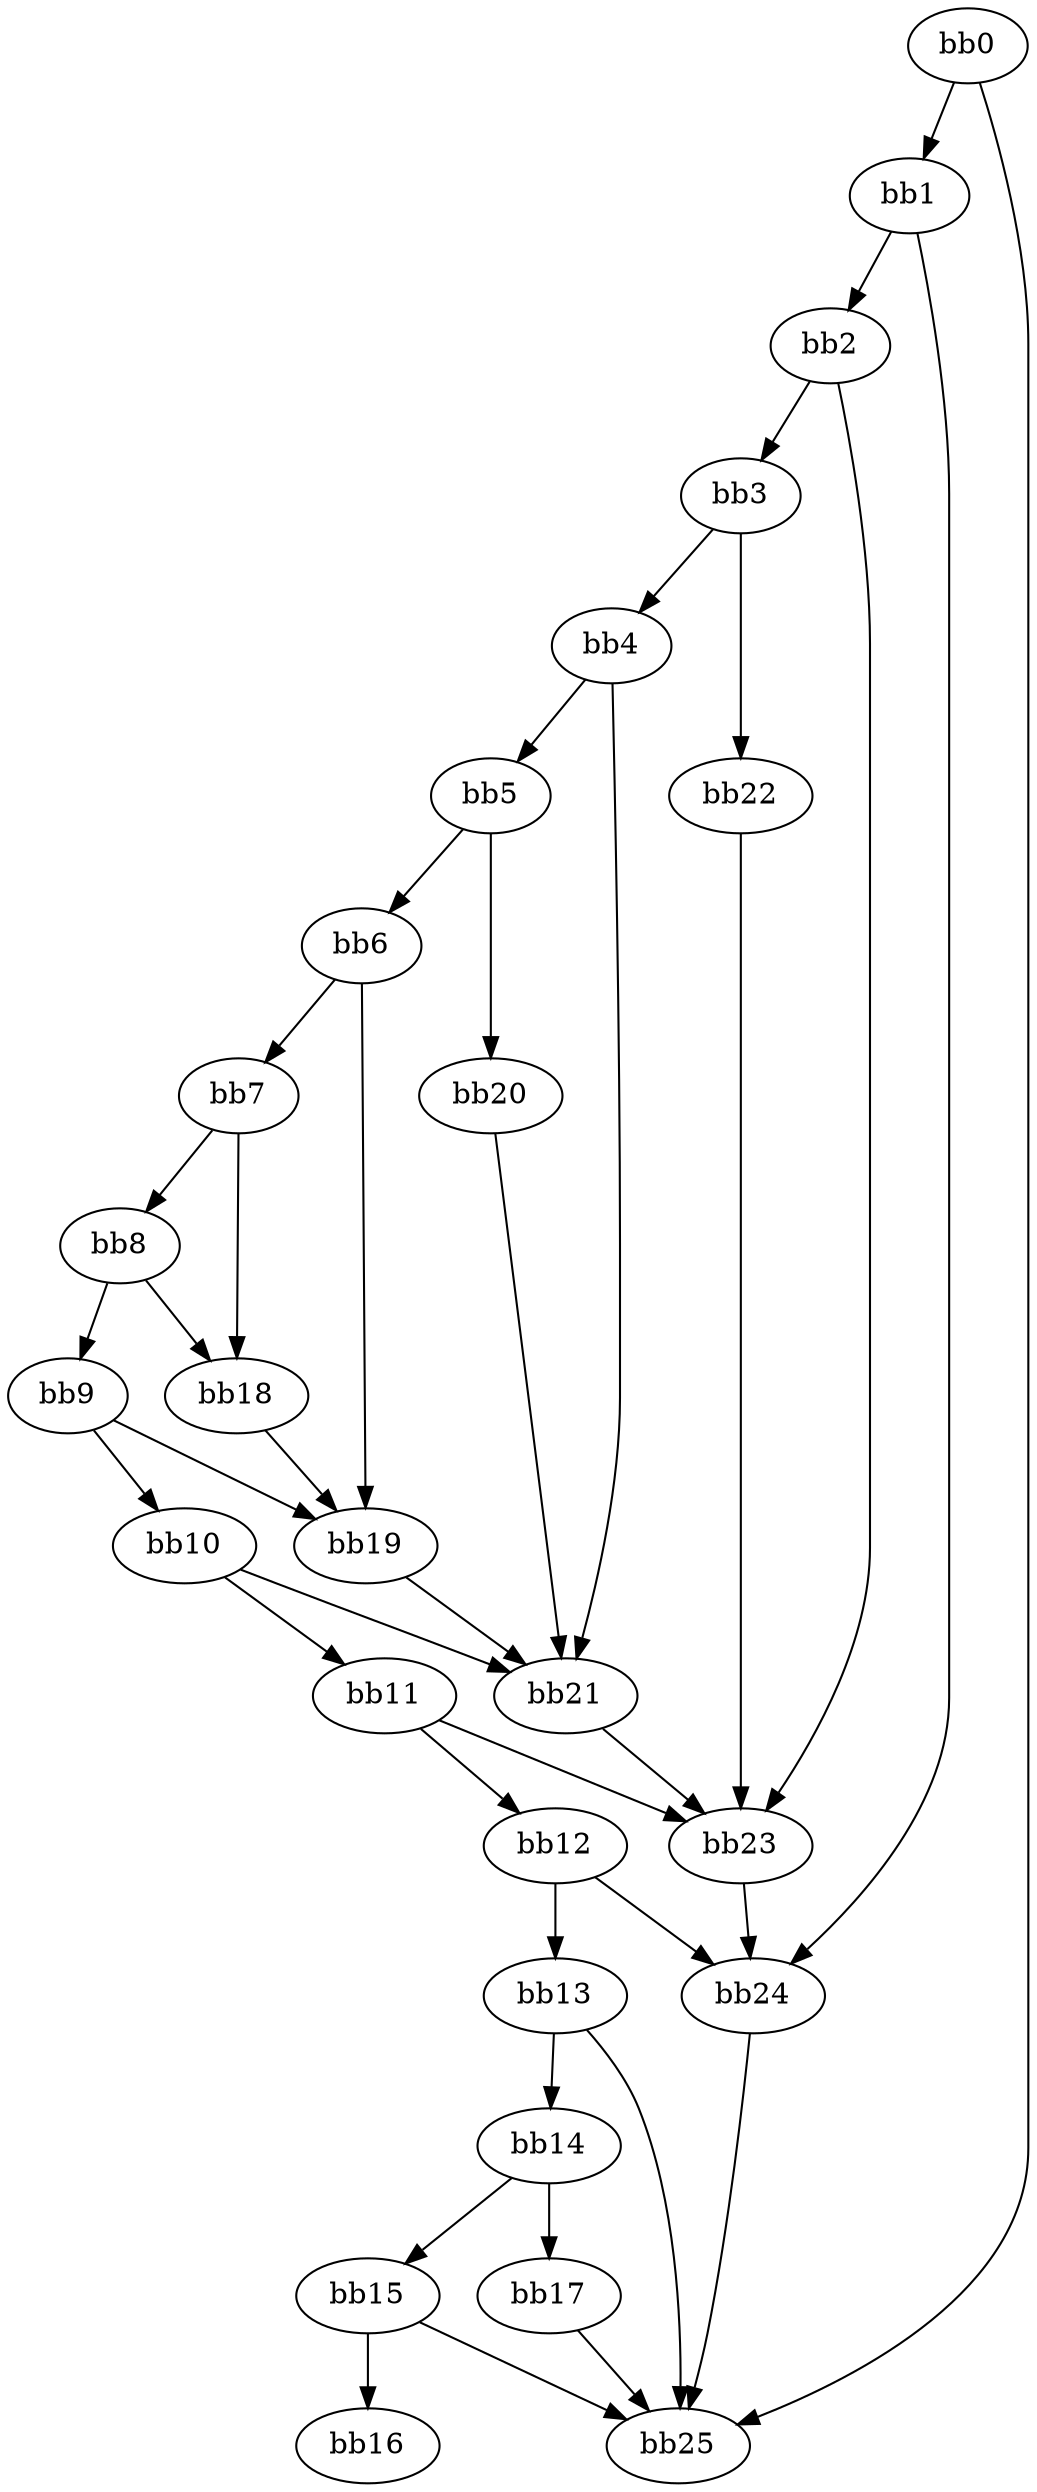 digraph {
    0 [ label = "bb0\l" ]
    1 [ label = "bb1\l" ]
    2 [ label = "bb2\l" ]
    3 [ label = "bb3\l" ]
    4 [ label = "bb4\l" ]
    5 [ label = "bb5\l" ]
    6 [ label = "bb6\l" ]
    7 [ label = "bb7\l" ]
    8 [ label = "bb8\l" ]
    9 [ label = "bb9\l" ]
    10 [ label = "bb10\l" ]
    11 [ label = "bb11\l" ]
    12 [ label = "bb12\l" ]
    13 [ label = "bb13\l" ]
    14 [ label = "bb14\l" ]
    15 [ label = "bb15\l" ]
    16 [ label = "bb16\l" ]
    17 [ label = "bb17\l" ]
    18 [ label = "bb18\l" ]
    19 [ label = "bb19\l" ]
    20 [ label = "bb20\l" ]
    21 [ label = "bb21\l" ]
    22 [ label = "bb22\l" ]
    23 [ label = "bb23\l" ]
    24 [ label = "bb24\l" ]
    25 [ label = "bb25\l" ]
    0 -> 1 [ ]
    0 -> 25 [ ]
    1 -> 2 [ ]
    1 -> 24 [ ]
    2 -> 3 [ ]
    2 -> 23 [ ]
    3 -> 4 [ ]
    3 -> 22 [ ]
    4 -> 5 [ ]
    4 -> 21 [ ]
    5 -> 6 [ ]
    5 -> 20 [ ]
    6 -> 7 [ ]
    6 -> 19 [ ]
    7 -> 8 [ ]
    7 -> 18 [ ]
    8 -> 9 [ ]
    8 -> 18 [ ]
    9 -> 10 [ ]
    9 -> 19 [ ]
    10 -> 11 [ ]
    10 -> 21 [ ]
    11 -> 12 [ ]
    11 -> 23 [ ]
    12 -> 13 [ ]
    12 -> 24 [ ]
    13 -> 14 [ ]
    13 -> 25 [ ]
    14 -> 15 [ ]
    14 -> 17 [ ]
    15 -> 16 [ ]
    15 -> 25 [ ]
    17 -> 25 [ ]
    18 -> 19 [ ]
    19 -> 21 [ ]
    20 -> 21 [ ]
    21 -> 23 [ ]
    22 -> 23 [ ]
    23 -> 24 [ ]
    24 -> 25 [ ]
}

